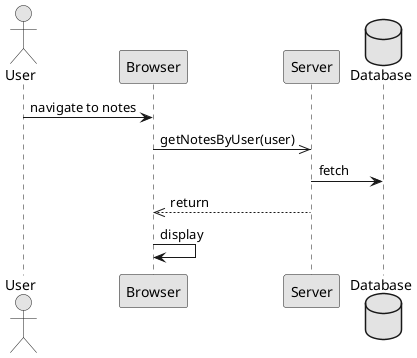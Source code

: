 @startuml  analysis.png
skinparam monochrome true
skinparam packageStyle rect
skinparam defaultFontName FG Virgil
skinparam shadowing false

actor User

User -> Browser : navigate to notes 
Browser ->> Server : getNotesByUser(user)

database Database 

Server -> Database : fetch

Server -->> Browser : return

Browser -> Browser : display

@enduml